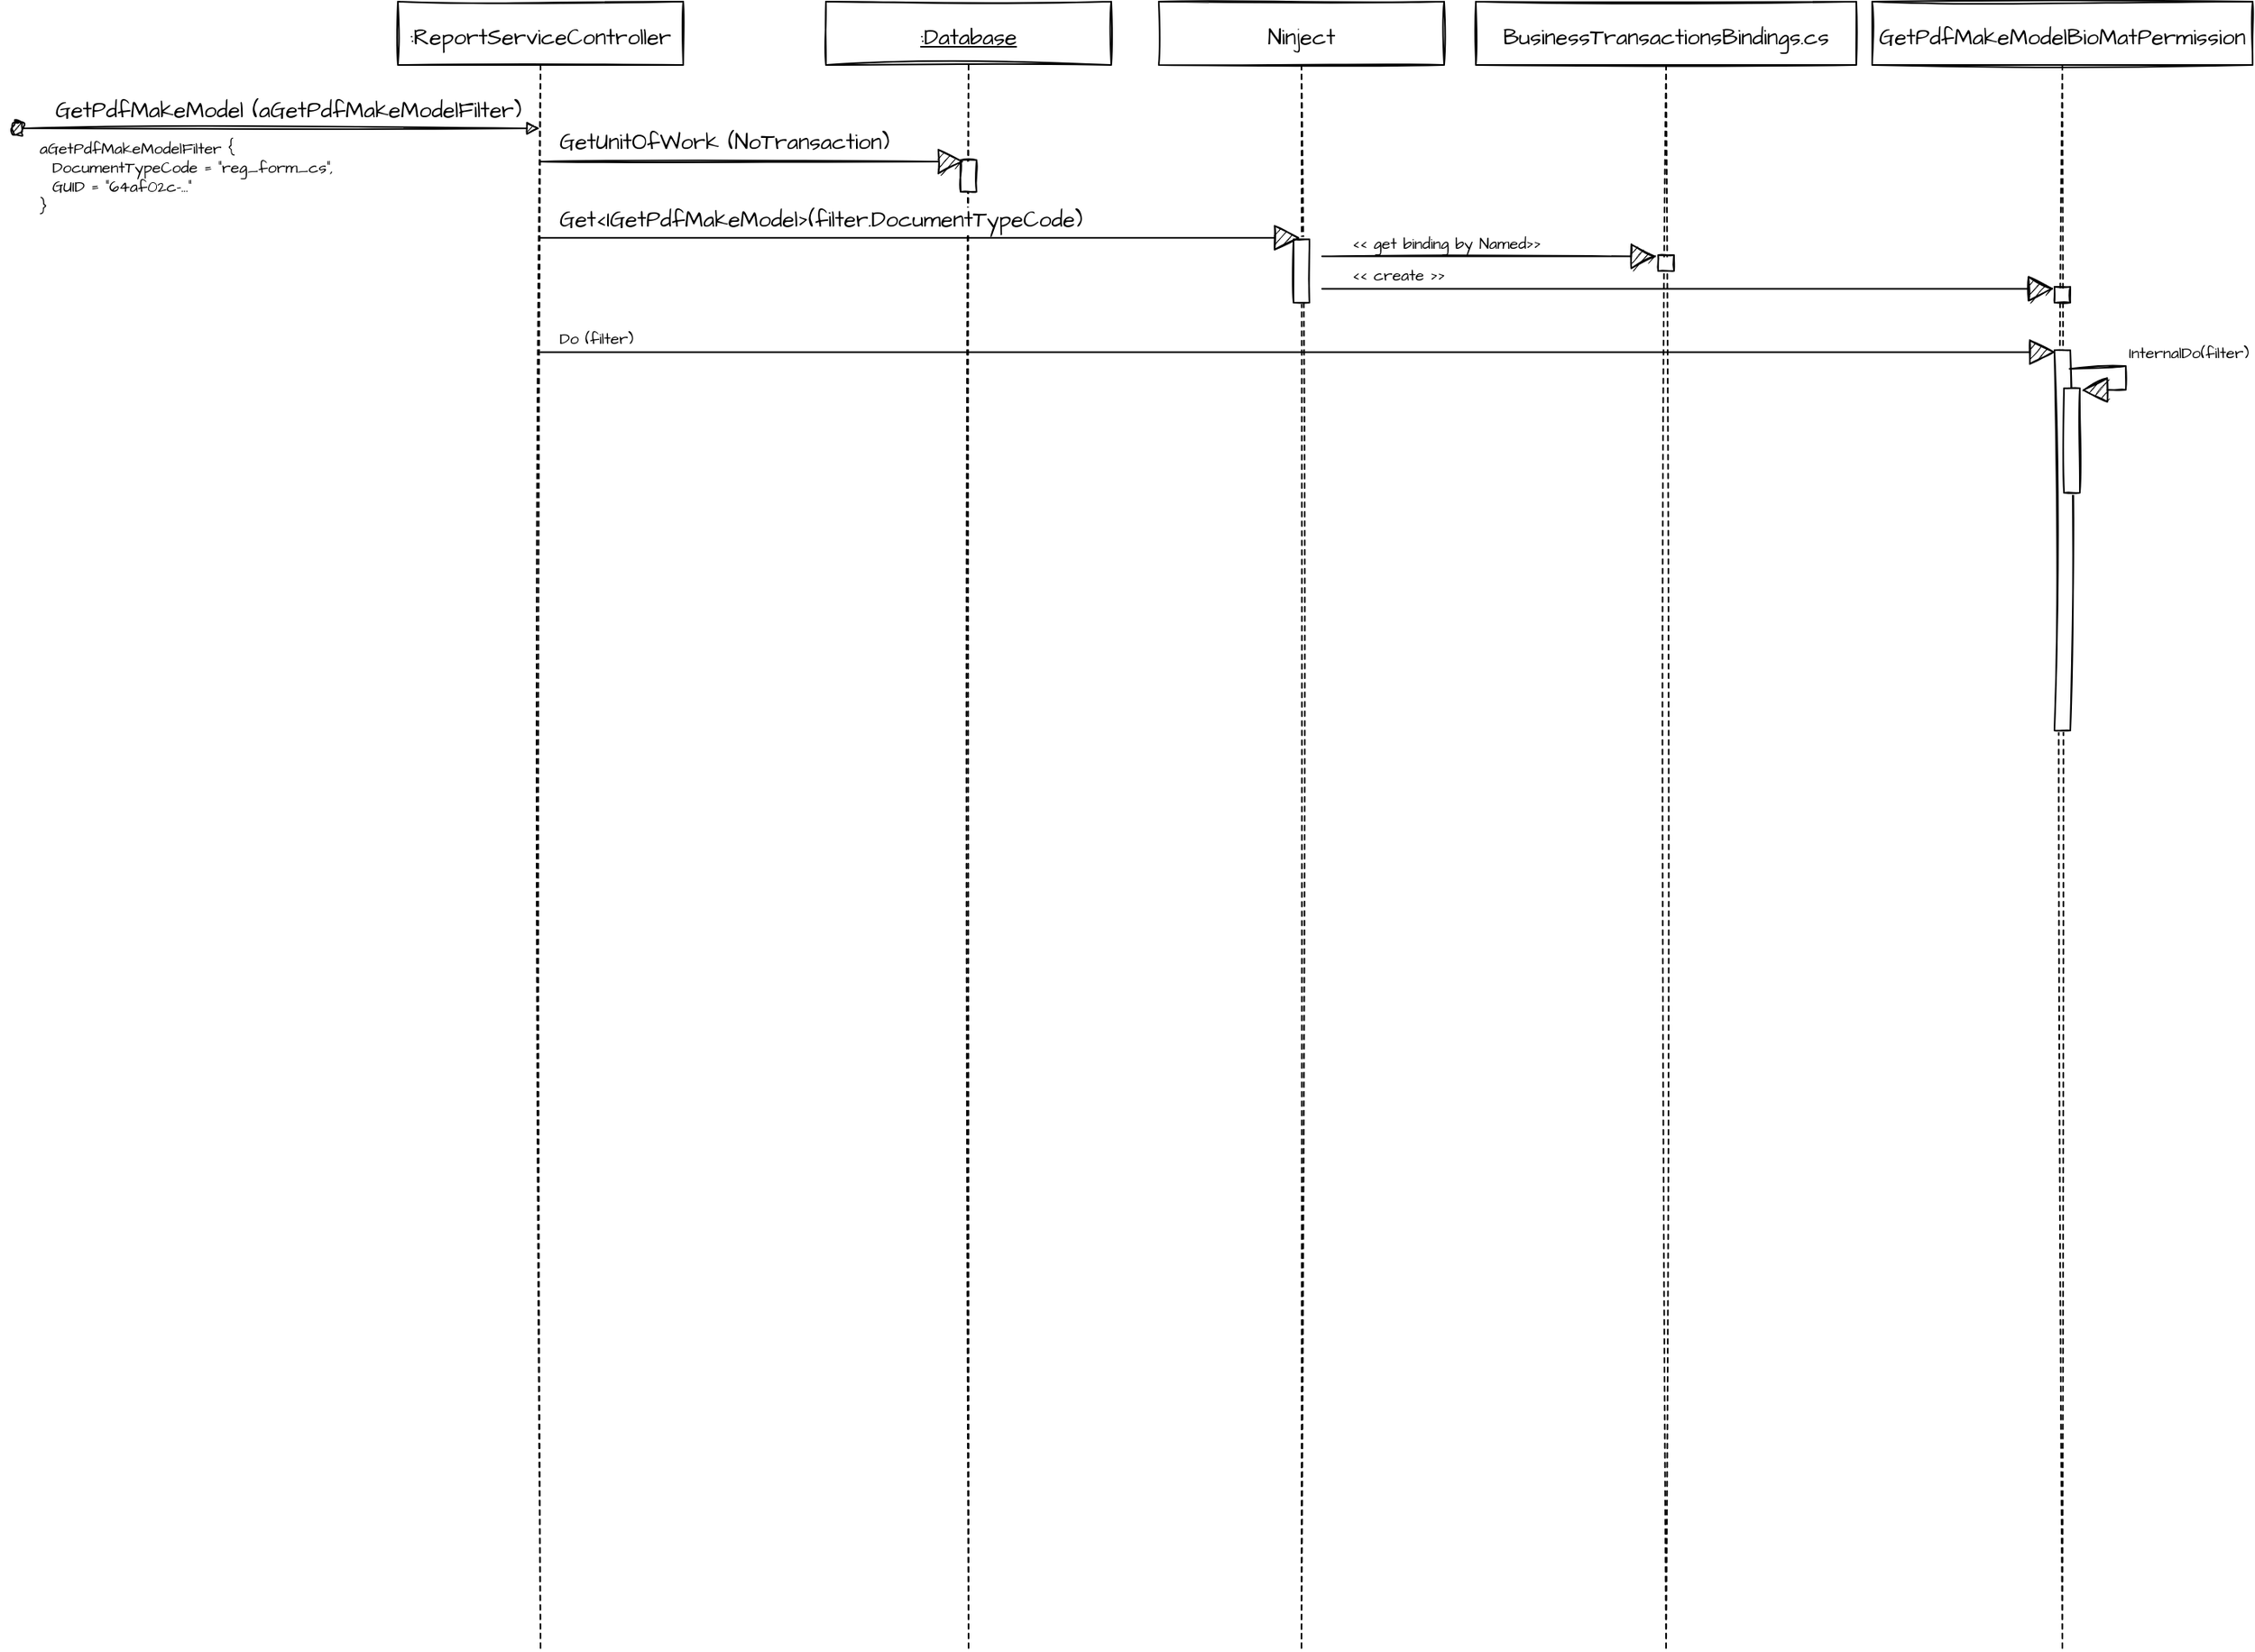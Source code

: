 <mxfile version="20.3.0" type="github">
  <diagram id="kgpKYQtTHZ0yAKxKKP6v" name="Page-1">
    <mxGraphModel dx="976" dy="187" grid="1" gridSize="10" guides="1" tooltips="1" connect="1" arrows="1" fold="1" page="1" pageScale="1" pageWidth="850" pageHeight="1100" math="0" shadow="0">
      <root>
        <mxCell id="0" />
        <mxCell id="1" parent="0" />
        <mxCell id="B710JooNBCGoiN81PVn3-1" value="&lt;font style=&quot;font-size: 14px;&quot;&gt;:ReportServiceController&lt;/font&gt;" style="shape=umlLifeline;perimeter=lifelinePerimeter;whiteSpace=wrap;html=1;container=1;collapsible=0;recursiveResize=0;outlineConnect=0;sketch=1;hachureGap=4;fontFamily=Architects Daughter;fontSource=https%3A%2F%2Ffonts.googleapis.com%2Fcss%3Ffamily%3DArchitects%2BDaughter;fontSize=20;" vertex="1" parent="1">
          <mxGeometry x="160" y="40" width="180" height="1040" as="geometry" />
        </mxCell>
        <mxCell id="B710JooNBCGoiN81PVn3-3" value="GetPdfMakeModel (aGetPdfMakeModelFilter)" style="html=1;verticalAlign=bottom;startArrow=oval;startFill=1;endArrow=block;startSize=8;rounded=0;sketch=1;hachureGap=4;fontFamily=Architects Daughter;fontSource=https%3A%2F%2Ffonts.googleapis.com%2Fcss%3Ffamily%3DArchitects%2BDaughter;fontSize=14;sourcePerimeterSpacing=8;targetPerimeterSpacing=8;align=left;" edge="1" parent="B710JooNBCGoiN81PVn3-1" target="B710JooNBCGoiN81PVn3-1">
          <mxGeometry x="-0.866" width="60" relative="1" as="geometry">
            <mxPoint x="-240" y="80" as="sourcePoint" />
            <mxPoint x="60" y="80" as="targetPoint" />
            <mxPoint as="offset" />
          </mxGeometry>
        </mxCell>
        <mxCell id="B710JooNBCGoiN81PVn3-4" value="&lt;font style=&quot;font-size: 14px;&quot;&gt;&lt;u&gt;:Database&lt;/u&gt;&lt;/font&gt;" style="shape=umlLifeline;perimeter=lifelinePerimeter;whiteSpace=wrap;html=1;container=1;collapsible=0;recursiveResize=0;outlineConnect=0;sketch=1;hachureGap=4;fontFamily=Architects Daughter;fontSource=https%3A%2F%2Ffonts.googleapis.com%2Fcss%3Ffamily%3DArchitects%2BDaughter;fontSize=20;" vertex="1" parent="1">
          <mxGeometry x="430" y="40" width="180" height="1040" as="geometry" />
        </mxCell>
        <mxCell id="B710JooNBCGoiN81PVn3-7" value="" style="html=1;points=[];perimeter=orthogonalPerimeter;sketch=1;hachureGap=4;fontFamily=Architects Daughter;fontSource=https%3A%2F%2Ffonts.googleapis.com%2Fcss%3Ffamily%3DArchitects%2BDaughter;fontSize=14;" vertex="1" parent="B710JooNBCGoiN81PVn3-4">
          <mxGeometry x="85" y="100" width="10" height="20" as="geometry" />
        </mxCell>
        <mxCell id="B710JooNBCGoiN81PVn3-6" value="GetUnitOfWork (NoTransaction)" style="html=1;verticalAlign=bottom;endArrow=block;rounded=0;sketch=1;hachureGap=4;fontFamily=Architects Daughter;fontSource=https%3A%2F%2Ffonts.googleapis.com%2Fcss%3Ffamily%3DArchitects%2BDaughter;fontSize=14;startSize=14;endSize=14;sourcePerimeterSpacing=8;targetPerimeterSpacing=8;entryX=0.205;entryY=0.048;entryDx=0;entryDy=0;entryPerimeter=0;align=left;" edge="1" parent="1" source="B710JooNBCGoiN81PVn3-1" target="B710JooNBCGoiN81PVn3-7">
          <mxGeometry x="-0.925" y="1" width="80" relative="1" as="geometry">
            <mxPoint x="320" y="180" as="sourcePoint" />
            <mxPoint x="390" y="170" as="targetPoint" />
            <mxPoint as="offset" />
          </mxGeometry>
        </mxCell>
        <mxCell id="B710JooNBCGoiN81PVn3-8" value="&lt;font style=&quot;font-size: 14px;&quot;&gt;Ninject&lt;/font&gt;" style="shape=umlLifeline;perimeter=lifelinePerimeter;whiteSpace=wrap;html=1;container=1;collapsible=0;recursiveResize=0;outlineConnect=0;sketch=1;hachureGap=4;fontFamily=Architects Daughter;fontSource=https%3A%2F%2Ffonts.googleapis.com%2Fcss%3Ffamily%3DArchitects%2BDaughter;fontSize=20;" vertex="1" parent="1">
          <mxGeometry x="640" y="40" width="180" height="1040" as="geometry" />
        </mxCell>
        <mxCell id="B710JooNBCGoiN81PVn3-9" value="" style="html=1;points=[];perimeter=orthogonalPerimeter;sketch=1;hachureGap=4;fontFamily=Architects Daughter;fontSource=https%3A%2F%2Ffonts.googleapis.com%2Fcss%3Ffamily%3DArchitects%2BDaughter;fontSize=14;" vertex="1" parent="B710JooNBCGoiN81PVn3-8">
          <mxGeometry x="85" y="150" width="10" height="40" as="geometry" />
        </mxCell>
        <mxCell id="B710JooNBCGoiN81PVn3-10" value="Get&amp;lt;IGetPdfMakeModel&amp;gt;(filter.DocumentTypeCode)" style="html=1;verticalAlign=bottom;endArrow=block;rounded=0;sketch=1;hachureGap=4;fontFamily=Architects Daughter;fontSource=https%3A%2F%2Ffonts.googleapis.com%2Fcss%3Ffamily%3DArchitects%2BDaughter;fontSize=14;startSize=14;endSize=14;sourcePerimeterSpacing=8;targetPerimeterSpacing=8;entryX=0.419;entryY=-0.023;entryDx=0;entryDy=0;entryPerimeter=0;align=left;" edge="1" parent="1" source="B710JooNBCGoiN81PVn3-1" target="B710JooNBCGoiN81PVn3-9">
          <mxGeometry x="-0.958" width="80" relative="1" as="geometry">
            <mxPoint x="260.024" y="150.96" as="sourcePoint" />
            <mxPoint x="527.05" y="150.96" as="targetPoint" />
            <mxPoint as="offset" />
          </mxGeometry>
        </mxCell>
        <mxCell id="B710JooNBCGoiN81PVn3-11" value="&lt;font style=&quot;font-size: 14px;&quot;&gt;BusinessTransactionsBindings.cs&lt;/font&gt;" style="shape=umlLifeline;perimeter=lifelinePerimeter;whiteSpace=wrap;html=1;container=1;collapsible=0;recursiveResize=0;outlineConnect=0;sketch=1;hachureGap=4;fontFamily=Architects Daughter;fontSource=https%3A%2F%2Ffonts.googleapis.com%2Fcss%3Ffamily%3DArchitects%2BDaughter;fontSize=20;" vertex="1" parent="1">
          <mxGeometry x="840" y="40" width="240" height="1040" as="geometry" />
        </mxCell>
        <mxCell id="B710JooNBCGoiN81PVn3-12" value="" style="html=1;points=[];perimeter=orthogonalPerimeter;sketch=1;hachureGap=4;fontFamily=Architects Daughter;fontSource=https%3A%2F%2Ffonts.googleapis.com%2Fcss%3Ffamily%3DArchitects%2BDaughter;fontSize=14;" vertex="1" parent="B710JooNBCGoiN81PVn3-11">
          <mxGeometry x="115" y="160" width="10" height="10" as="geometry" />
        </mxCell>
        <mxCell id="B710JooNBCGoiN81PVn3-13" value="aGetPdfMakeModelFilter {&lt;br style=&quot;font-size: 10px;&quot;&gt;&amp;nbsp; DocumentTypeCode = &quot;reg_form_cs&quot;,&lt;br style=&quot;font-size: 10px;&quot;&gt;&amp;nbsp; GUID = &quot;64af02c-...&quot;&lt;br style=&quot;font-size: 10px;&quot;&gt;}" style="text;html=1;strokeColor=none;fillColor=none;align=left;verticalAlign=middle;whiteSpace=wrap;rounded=0;sketch=1;hachureGap=4;fontFamily=Architects Daughter;fontSource=https%3A%2F%2Ffonts.googleapis.com%2Fcss%3Ffamily%3DArchitects%2BDaughter;fontSize=10;spacingLeft=2;" vertex="1" parent="1">
          <mxGeometry x="-70" y="120" width="200" height="60" as="geometry" />
        </mxCell>
        <mxCell id="B710JooNBCGoiN81PVn3-15" value="&amp;lt;&amp;lt; get binding by Named&amp;gt;&amp;gt;" style="html=1;verticalAlign=bottom;endArrow=block;rounded=0;sketch=1;hachureGap=4;fontFamily=Architects Daughter;fontSource=https%3A%2F%2Ffonts.googleapis.com%2Fcss%3Ffamily%3DArchitects%2BDaughter;fontSize=10;startSize=14;endSize=14;sourcePerimeterSpacing=8;targetPerimeterSpacing=8;entryX=-0.08;entryY=0.08;entryDx=0;entryDy=0;entryPerimeter=0;align=left;" edge="1" parent="1" source="B710JooNBCGoiN81PVn3-9" target="B710JooNBCGoiN81PVn3-12">
          <mxGeometry x="-0.839" width="80" relative="1" as="geometry">
            <mxPoint x="810" y="250" as="sourcePoint" />
            <mxPoint x="890" y="250" as="targetPoint" />
            <mxPoint as="offset" />
          </mxGeometry>
        </mxCell>
        <mxCell id="B710JooNBCGoiN81PVn3-16" value="&lt;font style=&quot;font-size: 14px;&quot;&gt;GetPdfMakeModelBioMatPermission&lt;/font&gt;" style="shape=umlLifeline;perimeter=lifelinePerimeter;whiteSpace=wrap;html=1;container=1;collapsible=0;recursiveResize=0;outlineConnect=0;sketch=1;hachureGap=4;fontFamily=Architects Daughter;fontSource=https%3A%2F%2Ffonts.googleapis.com%2Fcss%3Ffamily%3DArchitects%2BDaughter;fontSize=20;" vertex="1" parent="1">
          <mxGeometry x="1090" y="40" width="240" height="1040" as="geometry" />
        </mxCell>
        <mxCell id="B710JooNBCGoiN81PVn3-17" value="" style="html=1;points=[];perimeter=orthogonalPerimeter;sketch=1;hachureGap=4;fontFamily=Architects Daughter;fontSource=https%3A%2F%2Ffonts.googleapis.com%2Fcss%3Ffamily%3DArchitects%2BDaughter;fontSize=14;" vertex="1" parent="B710JooNBCGoiN81PVn3-16">
          <mxGeometry x="115" y="180" width="10" height="10" as="geometry" />
        </mxCell>
        <mxCell id="B710JooNBCGoiN81PVn3-21" value="" style="html=1;points=[];perimeter=orthogonalPerimeter;sketch=1;hachureGap=4;fontFamily=Architects Daughter;fontSource=https%3A%2F%2Ffonts.googleapis.com%2Fcss%3Ffamily%3DArchitects%2BDaughter;fontSize=14;" vertex="1" parent="B710JooNBCGoiN81PVn3-16">
          <mxGeometry x="115" y="220" width="10" height="240" as="geometry" />
        </mxCell>
        <mxCell id="B710JooNBCGoiN81PVn3-18" value="&amp;lt;&amp;lt; create &amp;gt;&amp;gt;" style="html=1;verticalAlign=bottom;endArrow=block;rounded=0;sketch=1;hachureGap=4;fontFamily=Architects Daughter;fontSource=https%3A%2F%2Ffonts.googleapis.com%2Fcss%3Ffamily%3DArchitects%2BDaughter;fontSize=10;startSize=14;endSize=14;sourcePerimeterSpacing=8;targetPerimeterSpacing=8;entryX=-0.028;entryY=0.122;entryDx=0;entryDy=0;entryPerimeter=0;align=left;" edge="1" parent="1" source="B710JooNBCGoiN81PVn3-9" target="B710JooNBCGoiN81PVn3-17">
          <mxGeometry x="-0.926" width="80" relative="1" as="geometry">
            <mxPoint x="753" y="211.6" as="sourcePoint" />
            <mxPoint x="964.2" y="211.6" as="targetPoint" />
            <mxPoint as="offset" />
          </mxGeometry>
        </mxCell>
        <mxCell id="B710JooNBCGoiN81PVn3-22" value="Do (filter)" style="html=1;verticalAlign=bottom;endArrow=block;rounded=0;sketch=1;hachureGap=4;fontFamily=Architects Daughter;fontSource=https%3A%2F%2Ffonts.googleapis.com%2Fcss%3Ffamily%3DArchitects%2BDaughter;fontSize=10;startSize=14;endSize=14;sourcePerimeterSpacing=8;targetPerimeterSpacing=8;align=left;entryX=0.057;entryY=0.005;entryDx=0;entryDy=0;entryPerimeter=0;" edge="1" parent="1" source="B710JooNBCGoiN81PVn3-1" target="B710JooNBCGoiN81PVn3-21">
          <mxGeometry x="-0.98" width="80" relative="1" as="geometry">
            <mxPoint x="650" y="280" as="sourcePoint" />
            <mxPoint x="1120" y="280" as="targetPoint" />
            <mxPoint as="offset" />
          </mxGeometry>
        </mxCell>
        <mxCell id="B710JooNBCGoiN81PVn3-23" value="" style="html=1;points=[];perimeter=orthogonalPerimeter;sketch=1;hachureGap=4;fontFamily=Architects Daughter;fontSource=https%3A%2F%2Ffonts.googleapis.com%2Fcss%3Ffamily%3DArchitects%2BDaughter;fontSize=14;" vertex="1" parent="1">
          <mxGeometry x="1211" y="284" width="10" height="66" as="geometry" />
        </mxCell>
        <mxCell id="B710JooNBCGoiN81PVn3-24" value="InternalDo(filter)" style="html=1;verticalAlign=bottom;endArrow=block;rounded=0;sketch=1;hachureGap=4;fontFamily=Architects Daughter;fontSource=https%3A%2F%2Ffonts.googleapis.com%2Fcss%3Ffamily%3DArchitects%2BDaughter;fontSize=10;startSize=14;endSize=14;sourcePerimeterSpacing=8;targetPerimeterSpacing=8;exitX=0.954;exitY=0.049;exitDx=0;exitDy=0;exitPerimeter=0;entryX=1.119;entryY=0.018;entryDx=0;entryDy=0;entryPerimeter=0;align=left;" edge="1" parent="1" source="B710JooNBCGoiN81PVn3-21" target="B710JooNBCGoiN81PVn3-23">
          <mxGeometry x="-0.093" width="80" relative="1" as="geometry">
            <mxPoint x="1160" y="300" as="sourcePoint" />
            <mxPoint x="1240" y="300" as="targetPoint" />
            <Array as="points">
              <mxPoint x="1250" y="270" />
              <mxPoint x="1250" y="285" />
            </Array>
            <mxPoint as="offset" />
          </mxGeometry>
        </mxCell>
      </root>
    </mxGraphModel>
  </diagram>
</mxfile>
